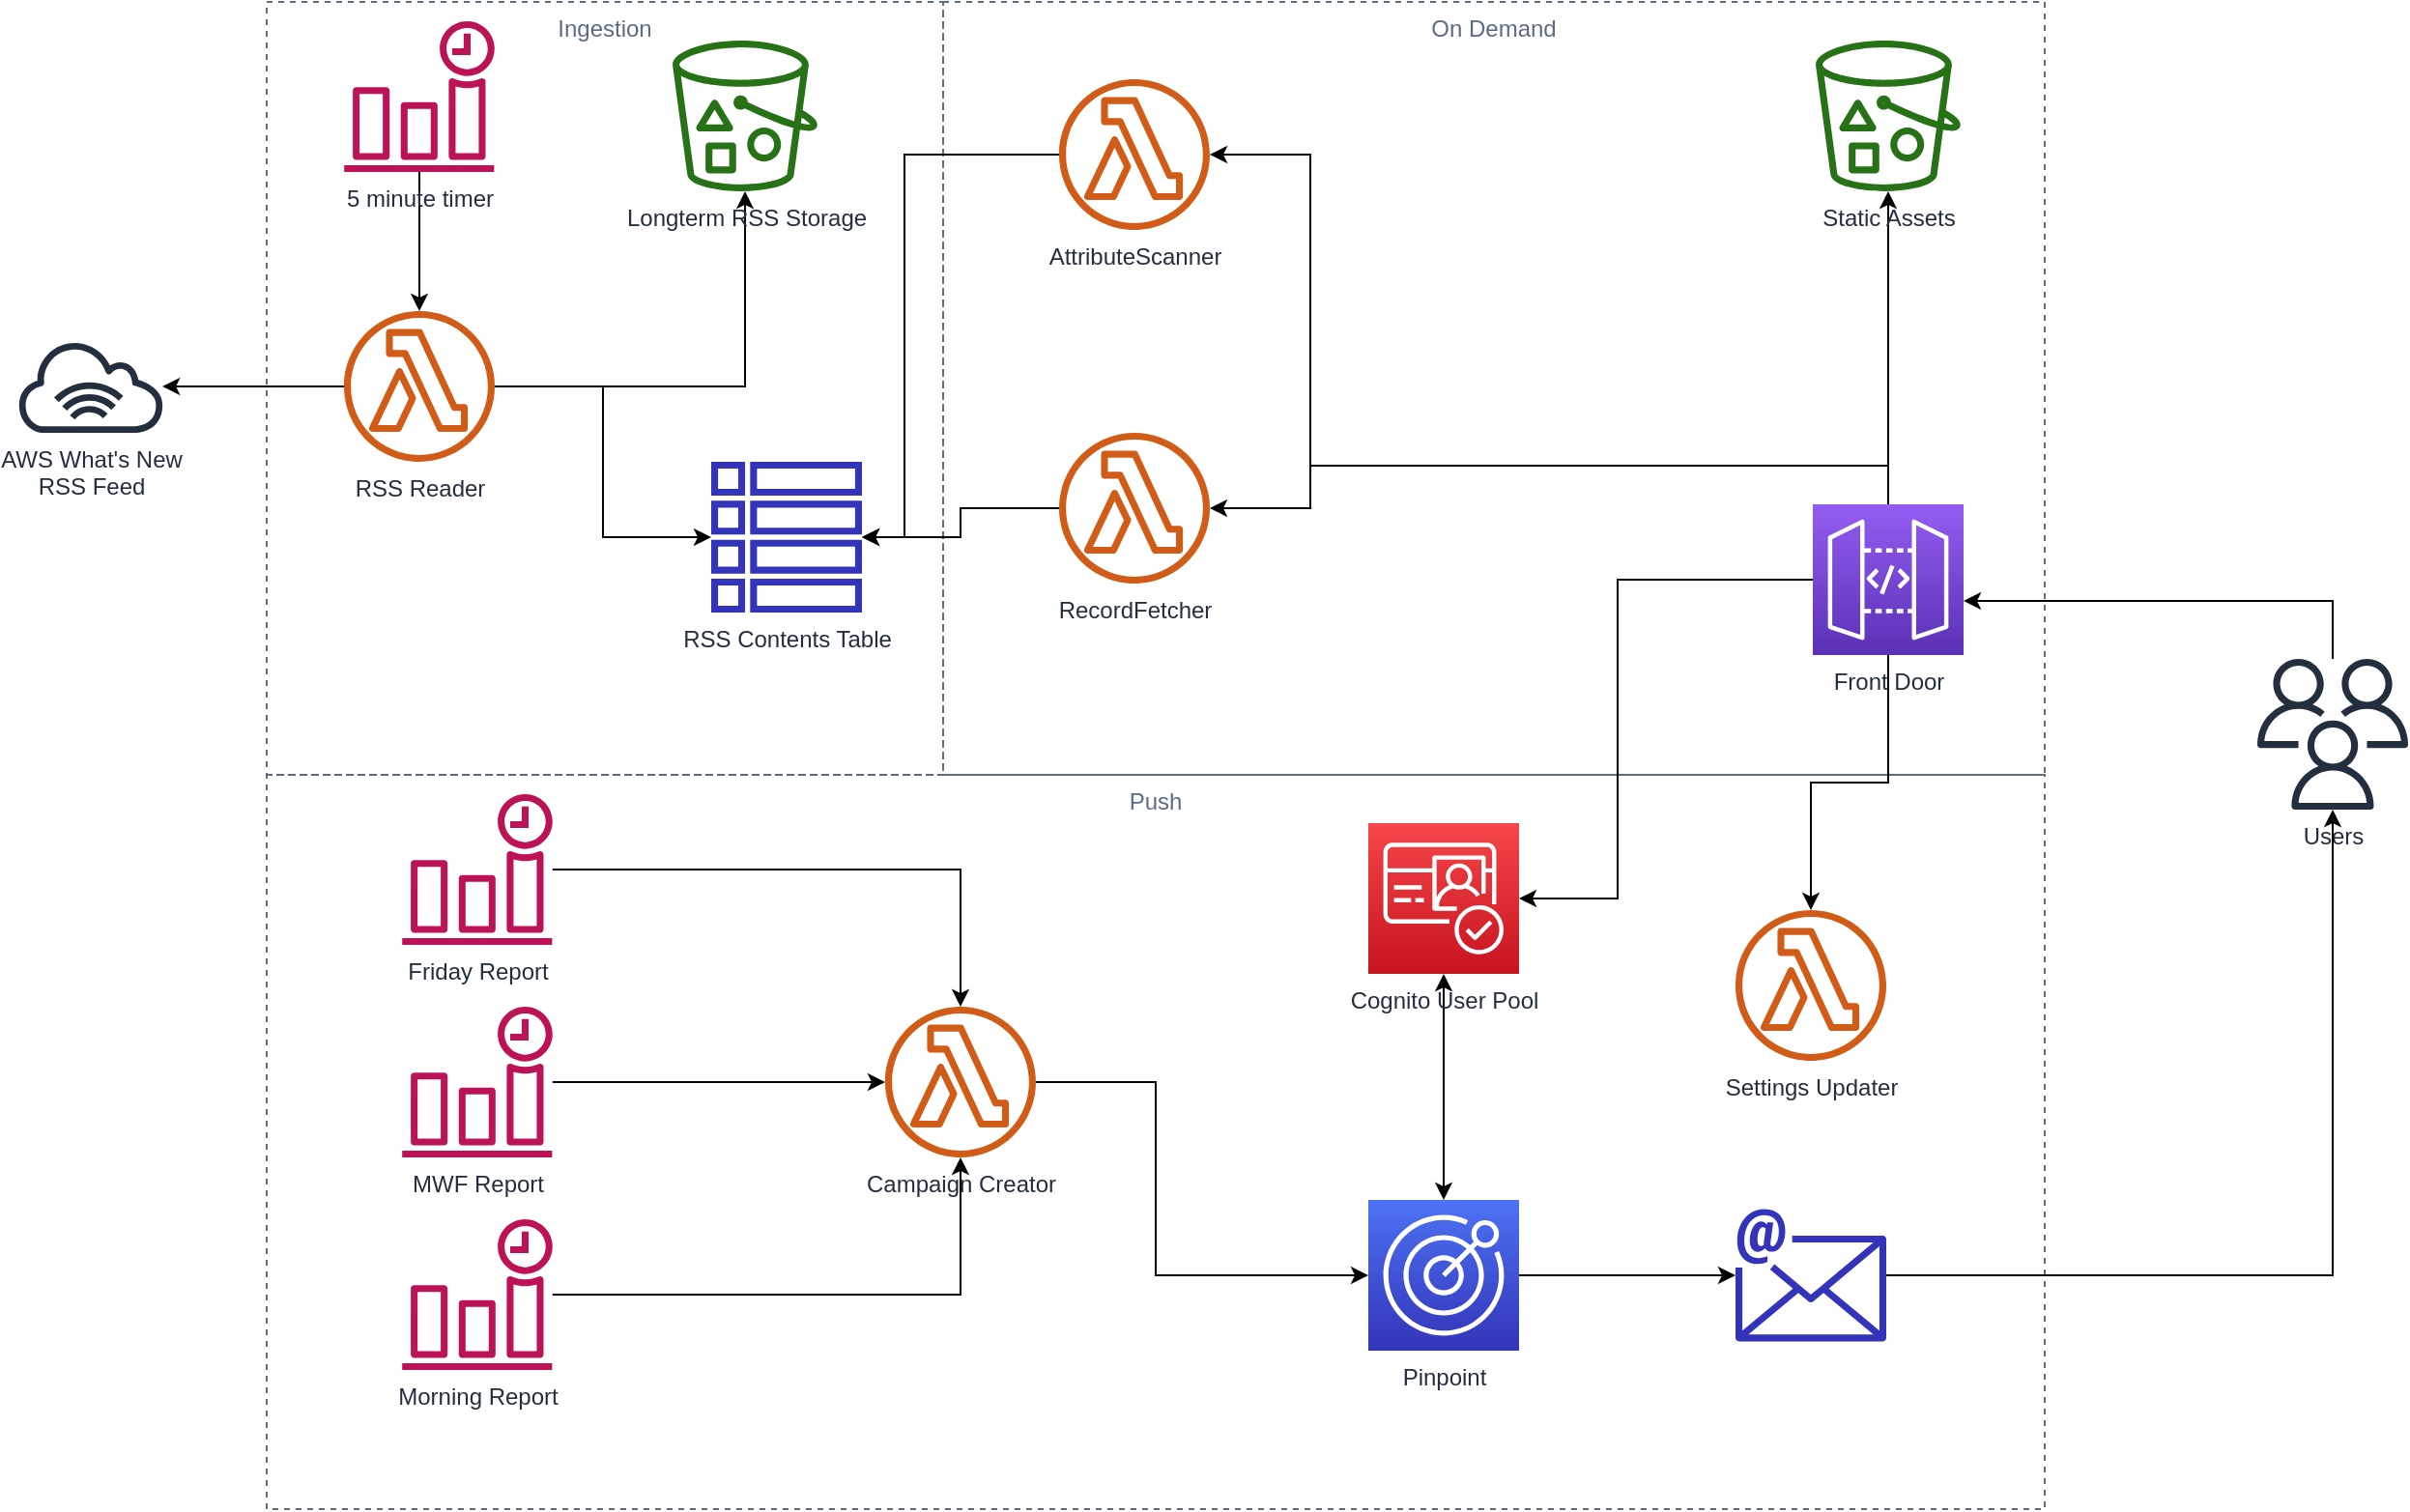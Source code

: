 <mxfile version="13.2.4" type="device"><diagram id="4wF1Unmr6sCq3d-JHfVL" name="Page-1"><mxGraphModel dx="895" dy="541" grid="1" gridSize="10" guides="1" tooltips="1" connect="1" arrows="1" fold="1" page="1" pageScale="1" pageWidth="1654" pageHeight="1169" math="0" shadow="0"><root><mxCell id="0"/><mxCell id="1" parent="0"/><mxCell id="VoLW8E6ExCUN2FGxLwCP-24" value="Push" style="fillColor=none;strokeColor=#5A6C86;dashed=1;verticalAlign=top;fontStyle=0;fontColor=#5A6C86;" vertex="1" parent="1"><mxGeometry x="200" y="560" width="920" height="380" as="geometry"/></mxCell><mxCell id="VoLW8E6ExCUN2FGxLwCP-1" value="AWS What's New&lt;br&gt;RSS Feed" style="outlineConnect=0;fontColor=#232F3E;gradientColor=none;fillColor=#232F3E;strokeColor=none;dashed=0;verticalLabelPosition=bottom;verticalAlign=top;align=center;html=1;fontSize=12;fontStyle=0;aspect=fixed;pointerEvents=1;shape=mxgraph.aws4.internet_alt1;" vertex="1" parent="1"><mxGeometry x="70" y="335" width="78" height="48" as="geometry"/></mxCell><mxCell id="VoLW8E6ExCUN2FGxLwCP-2" value="Ingestion" style="fillColor=none;strokeColor=#5A6C86;dashed=1;verticalAlign=top;fontStyle=0;fontColor=#5A6C86;" vertex="1" parent="1"><mxGeometry x="200" y="160" width="350" height="400" as="geometry"/></mxCell><mxCell id="VoLW8E6ExCUN2FGxLwCP-7" style="edgeStyle=orthogonalEdgeStyle;rounded=0;orthogonalLoop=1;jettySize=auto;html=1;" edge="1" parent="1" source="VoLW8E6ExCUN2FGxLwCP-3" target="VoLW8E6ExCUN2FGxLwCP-1"><mxGeometry relative="1" as="geometry"/></mxCell><mxCell id="VoLW8E6ExCUN2FGxLwCP-8" style="edgeStyle=orthogonalEdgeStyle;rounded=0;orthogonalLoop=1;jettySize=auto;html=1;" edge="1" parent="1" source="VoLW8E6ExCUN2FGxLwCP-3" target="VoLW8E6ExCUN2FGxLwCP-5"><mxGeometry relative="1" as="geometry"/></mxCell><mxCell id="VoLW8E6ExCUN2FGxLwCP-10" style="edgeStyle=orthogonalEdgeStyle;rounded=0;orthogonalLoop=1;jettySize=auto;html=1;" edge="1" parent="1" source="VoLW8E6ExCUN2FGxLwCP-3" target="VoLW8E6ExCUN2FGxLwCP-9"><mxGeometry relative="1" as="geometry"/></mxCell><mxCell id="VoLW8E6ExCUN2FGxLwCP-3" value="RSS Reader" style="outlineConnect=0;fontColor=#232F3E;gradientColor=none;fillColor=#D05C17;strokeColor=none;dashed=0;verticalLabelPosition=bottom;verticalAlign=top;align=center;html=1;fontSize=12;fontStyle=0;aspect=fixed;pointerEvents=1;shape=mxgraph.aws4.lambda_function;" vertex="1" parent="1"><mxGeometry x="240" y="320" width="78" height="78" as="geometry"/></mxCell><mxCell id="VoLW8E6ExCUN2FGxLwCP-6" style="edgeStyle=orthogonalEdgeStyle;rounded=0;orthogonalLoop=1;jettySize=auto;html=1;" edge="1" parent="1" source="VoLW8E6ExCUN2FGxLwCP-4" target="VoLW8E6ExCUN2FGxLwCP-3"><mxGeometry relative="1" as="geometry"/></mxCell><mxCell id="VoLW8E6ExCUN2FGxLwCP-4" value="5 minute timer" style="outlineConnect=0;fontColor=#232F3E;gradientColor=none;fillColor=#BC1356;strokeColor=none;dashed=0;verticalLabelPosition=bottom;verticalAlign=top;align=center;html=1;fontSize=12;fontStyle=0;aspect=fixed;pointerEvents=1;shape=mxgraph.aws4.event_time_based;" vertex="1" parent="1"><mxGeometry x="240" y="170" width="78" height="78" as="geometry"/></mxCell><mxCell id="VoLW8E6ExCUN2FGxLwCP-5" value="RSS Contents Table" style="outlineConnect=0;fontColor=#232F3E;gradientColor=none;fillColor=#3334B9;strokeColor=none;dashed=0;verticalLabelPosition=bottom;verticalAlign=top;align=center;html=1;fontSize=12;fontStyle=0;aspect=fixed;pointerEvents=1;shape=mxgraph.aws4.table;" vertex="1" parent="1"><mxGeometry x="430" y="398" width="78" height="78" as="geometry"/></mxCell><mxCell id="VoLW8E6ExCUN2FGxLwCP-9" value="Longterm RSS Storage" style="outlineConnect=0;fontColor=#232F3E;gradientColor=none;fillColor=#277116;strokeColor=none;dashed=0;verticalLabelPosition=bottom;verticalAlign=top;align=center;html=1;fontSize=12;fontStyle=0;aspect=fixed;pointerEvents=1;shape=mxgraph.aws4.bucket_with_objects;" vertex="1" parent="1"><mxGeometry x="410" y="180" width="75" height="78" as="geometry"/></mxCell><mxCell id="VoLW8E6ExCUN2FGxLwCP-11" value="On Demand" style="fillColor=none;strokeColor=#5A6C86;dashed=1;verticalAlign=top;fontStyle=0;fontColor=#5A6C86;" vertex="1" parent="1"><mxGeometry x="550" y="160" width="570" height="400" as="geometry"/></mxCell><mxCell id="VoLW8E6ExCUN2FGxLwCP-25" style="edgeStyle=orthogonalEdgeStyle;rounded=0;orthogonalLoop=1;jettySize=auto;html=1;" edge="1" parent="1" source="VoLW8E6ExCUN2FGxLwCP-12" target="VoLW8E6ExCUN2FGxLwCP-5"><mxGeometry relative="1" as="geometry"><Array as="points"><mxPoint x="530" y="239"/><mxPoint x="530" y="437"/></Array></mxGeometry></mxCell><mxCell id="VoLW8E6ExCUN2FGxLwCP-12" value="AttributeScanner" style="outlineConnect=0;fontColor=#232F3E;gradientColor=none;fillColor=#D05C17;strokeColor=none;dashed=0;verticalLabelPosition=bottom;verticalAlign=top;align=center;html=1;fontSize=12;fontStyle=0;aspect=fixed;pointerEvents=1;shape=mxgraph.aws4.lambda_function;" vertex="1" parent="1"><mxGeometry x="610" y="200" width="78" height="78" as="geometry"/></mxCell><mxCell id="VoLW8E6ExCUN2FGxLwCP-26" style="edgeStyle=orthogonalEdgeStyle;rounded=0;orthogonalLoop=1;jettySize=auto;html=1;" edge="1" parent="1" source="VoLW8E6ExCUN2FGxLwCP-13" target="VoLW8E6ExCUN2FGxLwCP-5"><mxGeometry relative="1" as="geometry"/></mxCell><mxCell id="VoLW8E6ExCUN2FGxLwCP-13" value="RecordFetcher" style="outlineConnect=0;fontColor=#232F3E;gradientColor=none;fillColor=#D05C17;strokeColor=none;dashed=0;verticalLabelPosition=bottom;verticalAlign=top;align=center;html=1;fontSize=12;fontStyle=0;aspect=fixed;pointerEvents=1;shape=mxgraph.aws4.lambda_function;" vertex="1" parent="1"><mxGeometry x="610" y="383" width="78" height="78" as="geometry"/></mxCell><mxCell id="VoLW8E6ExCUN2FGxLwCP-18" style="edgeStyle=orthogonalEdgeStyle;rounded=0;orthogonalLoop=1;jettySize=auto;html=1;" edge="1" parent="1" source="VoLW8E6ExCUN2FGxLwCP-14" target="VoLW8E6ExCUN2FGxLwCP-17"><mxGeometry relative="1" as="geometry"><Array as="points"><mxPoint x="1039" y="290"/><mxPoint x="1039" y="290"/></Array></mxGeometry></mxCell><mxCell id="VoLW8E6ExCUN2FGxLwCP-19" style="edgeStyle=orthogonalEdgeStyle;rounded=0;orthogonalLoop=1;jettySize=auto;html=1;" edge="1" parent="1" source="VoLW8E6ExCUN2FGxLwCP-14" target="VoLW8E6ExCUN2FGxLwCP-13"><mxGeometry relative="1" as="geometry"><Array as="points"><mxPoint x="1039" y="400"/><mxPoint x="740" y="400"/><mxPoint x="740" y="422"/></Array></mxGeometry></mxCell><mxCell id="VoLW8E6ExCUN2FGxLwCP-20" style="edgeStyle=orthogonalEdgeStyle;rounded=0;orthogonalLoop=1;jettySize=auto;html=1;" edge="1" parent="1" source="VoLW8E6ExCUN2FGxLwCP-14" target="VoLW8E6ExCUN2FGxLwCP-12"><mxGeometry relative="1" as="geometry"><Array as="points"><mxPoint x="1039" y="400"/><mxPoint x="740" y="400"/><mxPoint x="740" y="239"/></Array></mxGeometry></mxCell><mxCell id="VoLW8E6ExCUN2FGxLwCP-21" style="edgeStyle=orthogonalEdgeStyle;rounded=0;orthogonalLoop=1;jettySize=auto;html=1;" edge="1" parent="1" source="VoLW8E6ExCUN2FGxLwCP-14" target="VoLW8E6ExCUN2FGxLwCP-16"><mxGeometry relative="1" as="geometry"><Array as="points"><mxPoint x="899" y="459"/><mxPoint x="899" y="624"/></Array></mxGeometry></mxCell><mxCell id="VoLW8E6ExCUN2FGxLwCP-44" style="edgeStyle=orthogonalEdgeStyle;rounded=0;orthogonalLoop=1;jettySize=auto;html=1;startArrow=none;startFill=0;" edge="1" parent="1" source="VoLW8E6ExCUN2FGxLwCP-14" target="VoLW8E6ExCUN2FGxLwCP-43"><mxGeometry relative="1" as="geometry"/></mxCell><mxCell id="VoLW8E6ExCUN2FGxLwCP-14" value="Front Door" style="outlineConnect=0;fontColor=#232F3E;gradientColor=#945DF2;gradientDirection=north;fillColor=#5A30B5;strokeColor=#ffffff;dashed=0;verticalLabelPosition=bottom;verticalAlign=top;align=center;html=1;fontSize=12;fontStyle=0;aspect=fixed;shape=mxgraph.aws4.resourceIcon;resIcon=mxgraph.aws4.api_gateway;" vertex="1" parent="1"><mxGeometry x="1000" y="420" width="78" height="78" as="geometry"/></mxCell><mxCell id="VoLW8E6ExCUN2FGxLwCP-22" style="edgeStyle=orthogonalEdgeStyle;rounded=0;orthogonalLoop=1;jettySize=auto;html=1;" edge="1" parent="1" source="VoLW8E6ExCUN2FGxLwCP-15" target="VoLW8E6ExCUN2FGxLwCP-14"><mxGeometry relative="1" as="geometry"><Array as="points"><mxPoint x="1269" y="470"/></Array></mxGeometry></mxCell><mxCell id="VoLW8E6ExCUN2FGxLwCP-15" value="Users" style="outlineConnect=0;fontColor=#232F3E;gradientColor=none;fillColor=#232F3E;strokeColor=none;dashed=0;verticalLabelPosition=bottom;verticalAlign=top;align=center;html=1;fontSize=12;fontStyle=0;aspect=fixed;pointerEvents=1;shape=mxgraph.aws4.users;" vertex="1" parent="1"><mxGeometry x="1230" y="500" width="78" height="78" as="geometry"/></mxCell><mxCell id="VoLW8E6ExCUN2FGxLwCP-41" style="edgeStyle=orthogonalEdgeStyle;rounded=0;orthogonalLoop=1;jettySize=auto;html=1;startArrow=classic;startFill=1;" edge="1" parent="1" source="VoLW8E6ExCUN2FGxLwCP-16" target="VoLW8E6ExCUN2FGxLwCP-23"><mxGeometry relative="1" as="geometry"/></mxCell><mxCell id="VoLW8E6ExCUN2FGxLwCP-16" value="Cognito User Pool" style="outlineConnect=0;fontColor=#232F3E;gradientColor=#F54749;gradientDirection=north;fillColor=#C7131F;strokeColor=#ffffff;dashed=0;verticalLabelPosition=bottom;verticalAlign=top;align=center;html=1;fontSize=12;fontStyle=0;aspect=fixed;shape=mxgraph.aws4.resourceIcon;resIcon=mxgraph.aws4.cognito;" vertex="1" parent="1"><mxGeometry x="770" y="585" width="78" height="78" as="geometry"/></mxCell><mxCell id="VoLW8E6ExCUN2FGxLwCP-17" value="Static Assets" style="outlineConnect=0;fontColor=#232F3E;gradientColor=none;fillColor=#277116;strokeColor=none;dashed=0;verticalLabelPosition=bottom;verticalAlign=top;align=center;html=1;fontSize=12;fontStyle=0;aspect=fixed;pointerEvents=1;shape=mxgraph.aws4.bucket_with_objects;" vertex="1" parent="1"><mxGeometry x="1001.5" y="180" width="75" height="78" as="geometry"/></mxCell><mxCell id="VoLW8E6ExCUN2FGxLwCP-42" style="edgeStyle=orthogonalEdgeStyle;rounded=0;orthogonalLoop=1;jettySize=auto;html=1;startArrow=none;startFill=0;" edge="1" parent="1" source="VoLW8E6ExCUN2FGxLwCP-23" target="VoLW8E6ExCUN2FGxLwCP-27"><mxGeometry relative="1" as="geometry"/></mxCell><mxCell id="VoLW8E6ExCUN2FGxLwCP-23" value="Pinpoint" style="outlineConnect=0;fontColor=#232F3E;gradientColor=#4D72F3;gradientDirection=north;fillColor=#3334B9;strokeColor=#ffffff;dashed=0;verticalLabelPosition=bottom;verticalAlign=top;align=center;html=1;fontSize=12;fontStyle=0;aspect=fixed;shape=mxgraph.aws4.resourceIcon;resIcon=mxgraph.aws4.pinpoint;" vertex="1" parent="1"><mxGeometry x="770" y="780" width="78" height="78" as="geometry"/></mxCell><mxCell id="VoLW8E6ExCUN2FGxLwCP-28" style="edgeStyle=orthogonalEdgeStyle;rounded=0;orthogonalLoop=1;jettySize=auto;html=1;" edge="1" parent="1" source="VoLW8E6ExCUN2FGxLwCP-27" target="VoLW8E6ExCUN2FGxLwCP-15"><mxGeometry relative="1" as="geometry"/></mxCell><mxCell id="VoLW8E6ExCUN2FGxLwCP-27" value="" style="outlineConnect=0;fontColor=#232F3E;gradientColor=none;fillColor=#3334B9;strokeColor=none;dashed=0;verticalLabelPosition=bottom;verticalAlign=top;align=center;html=1;fontSize=12;fontStyle=0;aspect=fixed;pointerEvents=1;shape=mxgraph.aws4.email;" vertex="1" parent="1"><mxGeometry x="960" y="784.5" width="78" height="69" as="geometry"/></mxCell><mxCell id="VoLW8E6ExCUN2FGxLwCP-37" style="edgeStyle=orthogonalEdgeStyle;rounded=0;orthogonalLoop=1;jettySize=auto;html=1;" edge="1" parent="1" source="VoLW8E6ExCUN2FGxLwCP-29" target="VoLW8E6ExCUN2FGxLwCP-36"><mxGeometry relative="1" as="geometry"/></mxCell><mxCell id="VoLW8E6ExCUN2FGxLwCP-29" value="Morning Report" style="outlineConnect=0;fontColor=#232F3E;gradientColor=none;fillColor=#BC1356;strokeColor=none;dashed=0;verticalLabelPosition=bottom;verticalAlign=top;align=center;html=1;fontSize=12;fontStyle=0;aspect=fixed;pointerEvents=1;shape=mxgraph.aws4.event_time_based;" vertex="1" parent="1"><mxGeometry x="270" y="790" width="78" height="78" as="geometry"/></mxCell><mxCell id="VoLW8E6ExCUN2FGxLwCP-38" style="edgeStyle=orthogonalEdgeStyle;rounded=0;orthogonalLoop=1;jettySize=auto;html=1;" edge="1" parent="1" source="VoLW8E6ExCUN2FGxLwCP-34" target="VoLW8E6ExCUN2FGxLwCP-36"><mxGeometry relative="1" as="geometry"/></mxCell><mxCell id="VoLW8E6ExCUN2FGxLwCP-34" value="MWF Report" style="outlineConnect=0;fontColor=#232F3E;gradientColor=none;fillColor=#BC1356;strokeColor=none;dashed=0;verticalLabelPosition=bottom;verticalAlign=top;align=center;html=1;fontSize=12;fontStyle=0;aspect=fixed;pointerEvents=1;shape=mxgraph.aws4.event_time_based;" vertex="1" parent="1"><mxGeometry x="270" y="680" width="78" height="78" as="geometry"/></mxCell><mxCell id="VoLW8E6ExCUN2FGxLwCP-39" style="edgeStyle=orthogonalEdgeStyle;rounded=0;orthogonalLoop=1;jettySize=auto;html=1;" edge="1" parent="1" source="VoLW8E6ExCUN2FGxLwCP-35" target="VoLW8E6ExCUN2FGxLwCP-36"><mxGeometry relative="1" as="geometry"/></mxCell><mxCell id="VoLW8E6ExCUN2FGxLwCP-35" value="Friday Report" style="outlineConnect=0;fontColor=#232F3E;gradientColor=none;fillColor=#BC1356;strokeColor=none;dashed=0;verticalLabelPosition=bottom;verticalAlign=top;align=center;html=1;fontSize=12;fontStyle=0;aspect=fixed;pointerEvents=1;shape=mxgraph.aws4.event_time_based;" vertex="1" parent="1"><mxGeometry x="270" y="570" width="78" height="78" as="geometry"/></mxCell><mxCell id="VoLW8E6ExCUN2FGxLwCP-40" style="edgeStyle=orthogonalEdgeStyle;rounded=0;orthogonalLoop=1;jettySize=auto;html=1;" edge="1" parent="1" source="VoLW8E6ExCUN2FGxLwCP-36" target="VoLW8E6ExCUN2FGxLwCP-23"><mxGeometry relative="1" as="geometry"><Array as="points"><mxPoint x="660" y="719"/><mxPoint x="660" y="819"/></Array></mxGeometry></mxCell><mxCell id="VoLW8E6ExCUN2FGxLwCP-36" value="Campaign Creator" style="outlineConnect=0;fontColor=#232F3E;gradientColor=none;fillColor=#D05C17;strokeColor=none;dashed=0;verticalLabelPosition=bottom;verticalAlign=top;align=center;html=1;fontSize=12;fontStyle=0;aspect=fixed;pointerEvents=1;shape=mxgraph.aws4.lambda_function;" vertex="1" parent="1"><mxGeometry x="520" y="680" width="78" height="78" as="geometry"/></mxCell><mxCell id="VoLW8E6ExCUN2FGxLwCP-43" value="Settings Updater" style="outlineConnect=0;fontColor=#232F3E;gradientColor=none;fillColor=#D05C17;strokeColor=none;dashed=0;verticalLabelPosition=bottom;verticalAlign=top;align=center;html=1;fontSize=12;fontStyle=0;aspect=fixed;pointerEvents=1;shape=mxgraph.aws4.lambda_function;" vertex="1" parent="1"><mxGeometry x="960" y="630" width="78" height="78" as="geometry"/></mxCell></root></mxGraphModel></diagram></mxfile>
